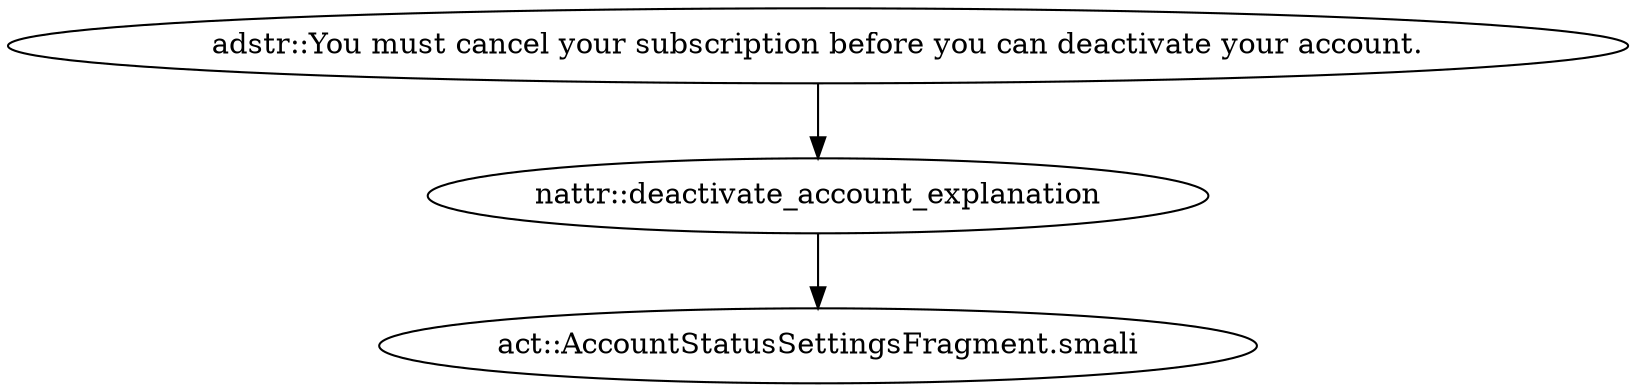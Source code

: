 digraph G {
"adstr::You must cancel your subscription before you can deactivate your account." -> "nattr::deactivate_account_explanation"
"nattr::deactivate_account_explanation" -> "act::AccountStatusSettingsFragment.smali"
}
